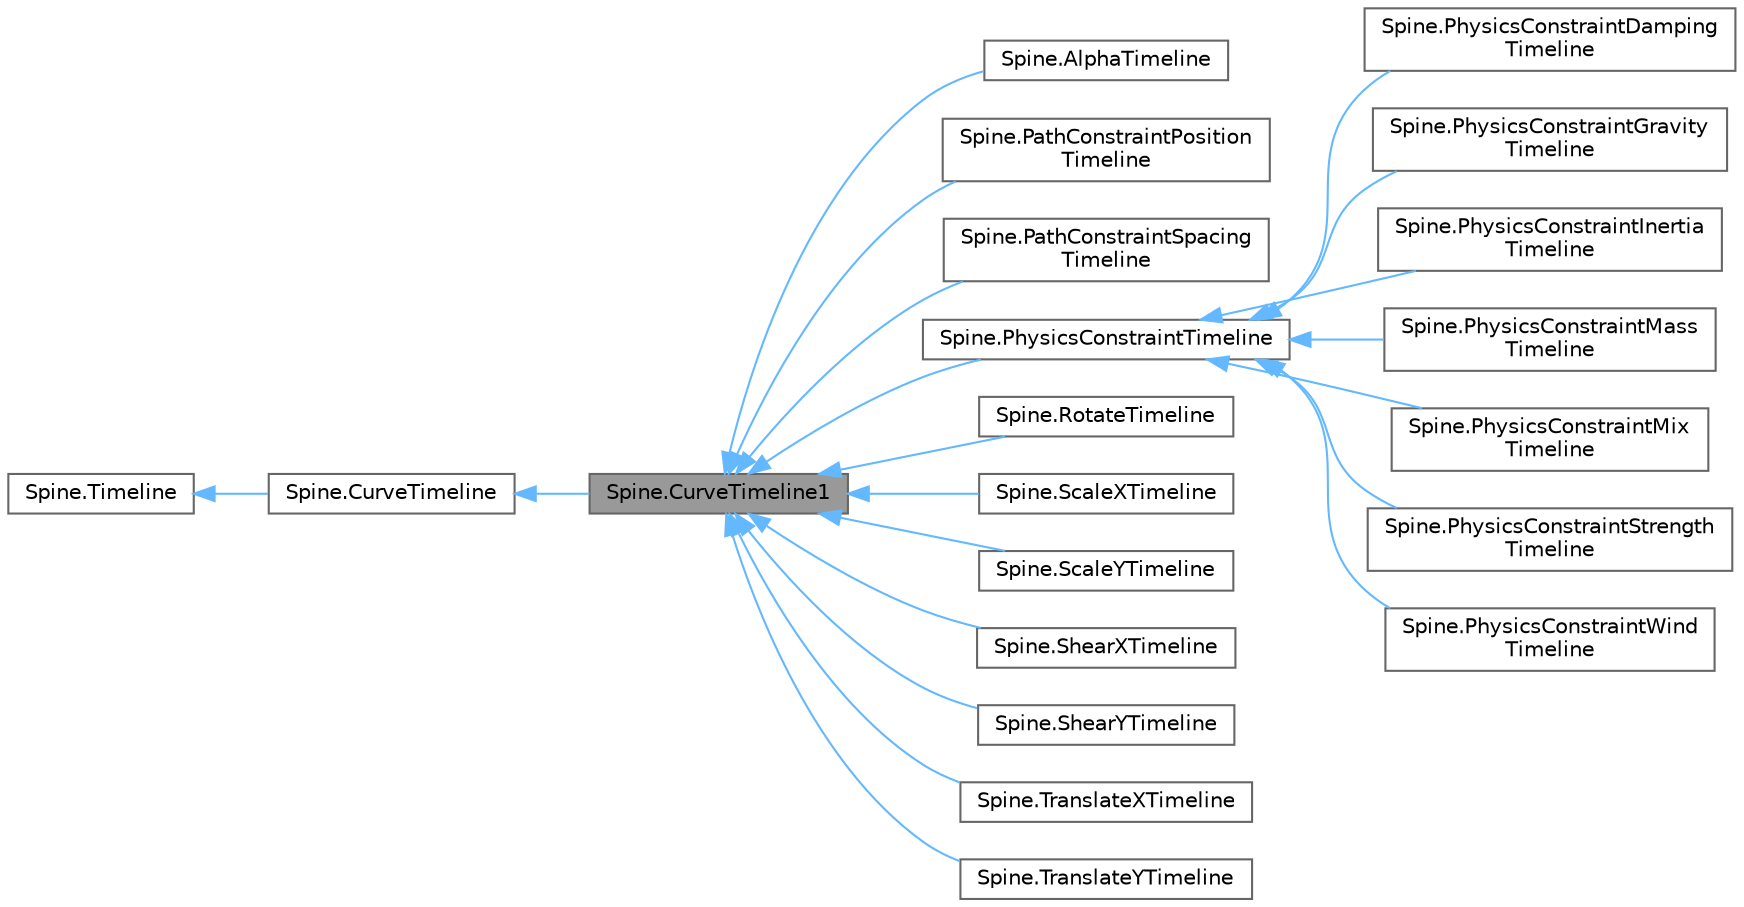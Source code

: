 digraph "Spine.CurveTimeline1"
{
 // LATEX_PDF_SIZE
  bgcolor="transparent";
  edge [fontname=Helvetica,fontsize=10,labelfontname=Helvetica,labelfontsize=10];
  node [fontname=Helvetica,fontsize=10,shape=box,height=0.2,width=0.4];
  rankdir="LR";
  Node1 [id="Node000001",label="Spine.CurveTimeline1",height=0.2,width=0.4,color="gray40", fillcolor="grey60", style="filled", fontcolor="black",tooltip="The base class for a CurveTimeline that sets one property."];
  Node2 -> Node1 [id="edge1_Node000001_Node000002",dir="back",color="steelblue1",style="solid",tooltip=" "];
  Node2 [id="Node000002",label="Spine.CurveTimeline",height=0.2,width=0.4,color="gray40", fillcolor="white", style="filled",URL="$class_spine_1_1_curve_timeline.html",tooltip="The base class for timelines that interpolate between frame values using stepped, linear,..."];
  Node3 -> Node2 [id="edge2_Node000002_Node000003",dir="back",color="steelblue1",style="solid",tooltip=" "];
  Node3 [id="Node000003",label="Spine.Timeline",height=0.2,width=0.4,color="gray40", fillcolor="white", style="filled",URL="$class_spine_1_1_timeline.html",tooltip="The base class for all timelines."];
  Node1 -> Node4 [id="edge3_Node000001_Node000004",dir="back",color="steelblue1",style="solid",tooltip=" "];
  Node4 [id="Node000004",label="Spine.AlphaTimeline",height=0.2,width=0.4,color="gray40", fillcolor="white", style="filled",URL="$class_spine_1_1_alpha_timeline.html",tooltip="Changes the alpha for a slot's Slot.Color."];
  Node1 -> Node5 [id="edge4_Node000001_Node000005",dir="back",color="steelblue1",style="solid",tooltip=" "];
  Node5 [id="Node000005",label="Spine.PathConstraintPosition\lTimeline",height=0.2,width=0.4,color="gray40", fillcolor="white", style="filled",URL="$class_spine_1_1_path_constraint_position_timeline.html",tooltip="Changes a path constraint's PathConstraint.Position."];
  Node1 -> Node6 [id="edge5_Node000001_Node000006",dir="back",color="steelblue1",style="solid",tooltip=" "];
  Node6 [id="Node000006",label="Spine.PathConstraintSpacing\lTimeline",height=0.2,width=0.4,color="gray40", fillcolor="white", style="filled",URL="$class_spine_1_1_path_constraint_spacing_timeline.html",tooltip="Changes a path constraint's PathConstraint.Spacing."];
  Node1 -> Node7 [id="edge6_Node000001_Node000007",dir="back",color="steelblue1",style="solid",tooltip=" "];
  Node7 [id="Node000007",label="Spine.PhysicsConstraintTimeline",height=0.2,width=0.4,color="gray40", fillcolor="white", style="filled",URL="$class_spine_1_1_physics_constraint_timeline.html",tooltip="The base class for most PhysicsConstraint timelines."];
  Node7 -> Node8 [id="edge7_Node000007_Node000008",dir="back",color="steelblue1",style="solid",tooltip=" "];
  Node8 [id="Node000008",label="Spine.PhysicsConstraintDamping\lTimeline",height=0.2,width=0.4,color="gray40", fillcolor="white", style="filled",URL="$class_spine_1_1_physics_constraint_damping_timeline.html",tooltip="Changes a physics constraint's PhysicsConstraint.Damping."];
  Node7 -> Node9 [id="edge8_Node000007_Node000009",dir="back",color="steelblue1",style="solid",tooltip=" "];
  Node9 [id="Node000009",label="Spine.PhysicsConstraintGravity\lTimeline",height=0.2,width=0.4,color="gray40", fillcolor="white", style="filled",URL="$class_spine_1_1_physics_constraint_gravity_timeline.html",tooltip="Changes a physics constraint's PhysicsConstraint.Gravity."];
  Node7 -> Node10 [id="edge9_Node000007_Node000010",dir="back",color="steelblue1",style="solid",tooltip=" "];
  Node10 [id="Node000010",label="Spine.PhysicsConstraintInertia\lTimeline",height=0.2,width=0.4,color="gray40", fillcolor="white", style="filled",URL="$class_spine_1_1_physics_constraint_inertia_timeline.html",tooltip="Changes a physics constraint's PhysicsConstraint.Inertia."];
  Node7 -> Node11 [id="edge10_Node000007_Node000011",dir="back",color="steelblue1",style="solid",tooltip=" "];
  Node11 [id="Node000011",label="Spine.PhysicsConstraintMass\lTimeline",height=0.2,width=0.4,color="gray40", fillcolor="white", style="filled",URL="$class_spine_1_1_physics_constraint_mass_timeline.html",tooltip="Changes a physics constraint's PhysicsConstraint.MassInverse. The timeline values are not inverted."];
  Node7 -> Node12 [id="edge11_Node000007_Node000012",dir="back",color="steelblue1",style="solid",tooltip=" "];
  Node12 [id="Node000012",label="Spine.PhysicsConstraintMix\lTimeline",height=0.2,width=0.4,color="gray40", fillcolor="white", style="filled",URL="$class_spine_1_1_physics_constraint_mix_timeline.html",tooltip="Changes a physics constraint's PhysicsConstraint.Mix."];
  Node7 -> Node13 [id="edge12_Node000007_Node000013",dir="back",color="steelblue1",style="solid",tooltip=" "];
  Node13 [id="Node000013",label="Spine.PhysicsConstraintStrength\lTimeline",height=0.2,width=0.4,color="gray40", fillcolor="white", style="filled",URL="$class_spine_1_1_physics_constraint_strength_timeline.html",tooltip="Changes a physics constraint's PhysicsConstraint.Strength."];
  Node7 -> Node14 [id="edge13_Node000007_Node000014",dir="back",color="steelblue1",style="solid",tooltip=" "];
  Node14 [id="Node000014",label="Spine.PhysicsConstraintWind\lTimeline",height=0.2,width=0.4,color="gray40", fillcolor="white", style="filled",URL="$class_spine_1_1_physics_constraint_wind_timeline.html",tooltip="Changes a physics constraint's PhysicsConstraint.Wind."];
  Node1 -> Node15 [id="edge14_Node000001_Node000015",dir="back",color="steelblue1",style="solid",tooltip=" "];
  Node15 [id="Node000015",label="Spine.RotateTimeline",height=0.2,width=0.4,color="gray40", fillcolor="white", style="filled",URL="$class_spine_1_1_rotate_timeline.html",tooltip="Changes a bone's local Bone.Rotation."];
  Node1 -> Node16 [id="edge15_Node000001_Node000016",dir="back",color="steelblue1",style="solid",tooltip=" "];
  Node16 [id="Node000016",label="Spine.ScaleXTimeline",height=0.2,width=0.4,color="gray40", fillcolor="white", style="filled",URL="$class_spine_1_1_scale_x_timeline.html",tooltip="Changes a bone's local Bone.ScaleX."];
  Node1 -> Node17 [id="edge16_Node000001_Node000017",dir="back",color="steelblue1",style="solid",tooltip=" "];
  Node17 [id="Node000017",label="Spine.ScaleYTimeline",height=0.2,width=0.4,color="gray40", fillcolor="white", style="filled",URL="$class_spine_1_1_scale_y_timeline.html",tooltip="Changes a bone's local Bone.ScaleY."];
  Node1 -> Node18 [id="edge17_Node000001_Node000018",dir="back",color="steelblue1",style="solid",tooltip=" "];
  Node18 [id="Node000018",label="Spine.ShearXTimeline",height=0.2,width=0.4,color="gray40", fillcolor="white", style="filled",URL="$class_spine_1_1_shear_x_timeline.html",tooltip="Changes a bone's local Bone.ShearX."];
  Node1 -> Node19 [id="edge18_Node000001_Node000019",dir="back",color="steelblue1",style="solid",tooltip=" "];
  Node19 [id="Node000019",label="Spine.ShearYTimeline",height=0.2,width=0.4,color="gray40", fillcolor="white", style="filled",URL="$class_spine_1_1_shear_y_timeline.html",tooltip="Changes a bone's local Bone.ShearY."];
  Node1 -> Node20 [id="edge19_Node000001_Node000020",dir="back",color="steelblue1",style="solid",tooltip=" "];
  Node20 [id="Node000020",label="Spine.TranslateXTimeline",height=0.2,width=0.4,color="gray40", fillcolor="white", style="filled",URL="$class_spine_1_1_translate_x_timeline.html",tooltip="Changes a bone's local <see cref\"Bone.X\"/>."];
  Node1 -> Node21 [id="edge20_Node000001_Node000021",dir="back",color="steelblue1",style="solid",tooltip=" "];
  Node21 [id="Node000021",label="Spine.TranslateYTimeline",height=0.2,width=0.4,color="gray40", fillcolor="white", style="filled",URL="$class_spine_1_1_translate_y_timeline.html",tooltip="Changes a bone's local <see cref\"Bone.Y\"/>."];
}
